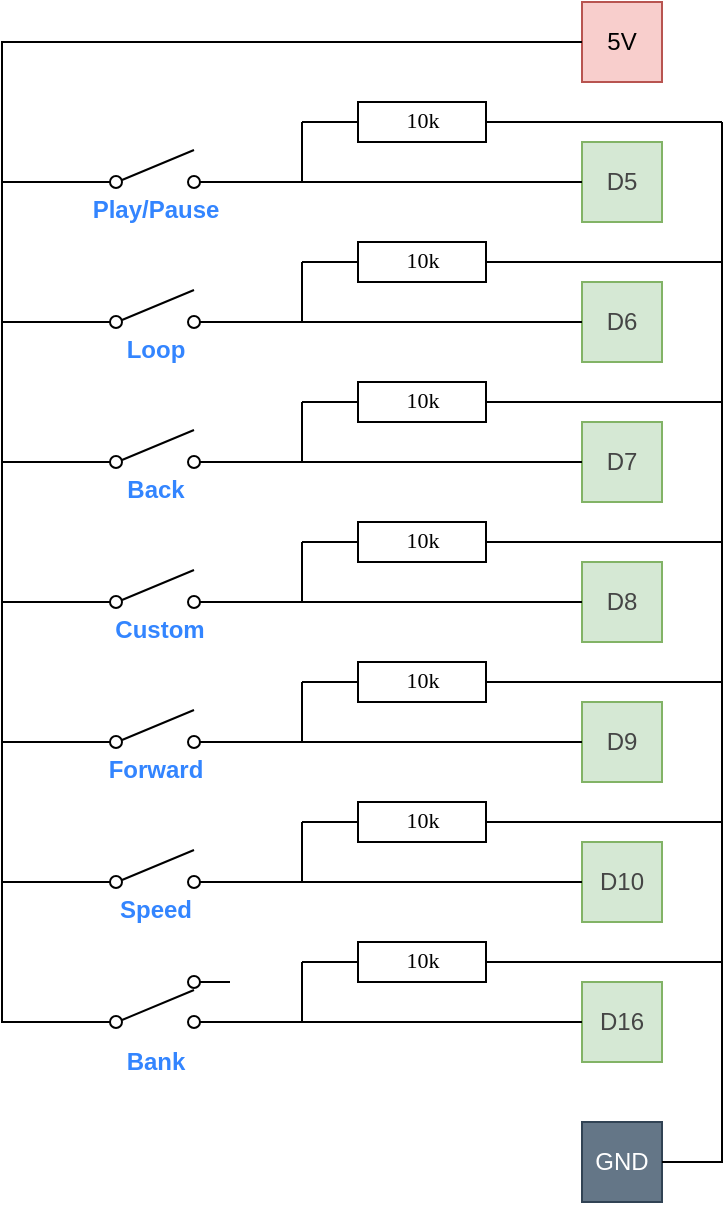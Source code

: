 <mxfile version="12.9.6" type="device"><diagram name="Page-1" id="16e2658f-23c8-b752-8be9-c03fbebb8bbe"><mxGraphModel dx="1264" dy="1094" grid="1" gridSize="10" guides="1" tooltips="1" connect="1" arrows="1" fold="1" page="1" pageScale="1" pageWidth="530" pageHeight="700" background="none" math="0" shadow="0"><root><mxCell id="0"/><mxCell id="1" parent="0"/><mxCell id="XEayLIsE3ASdq2jLto0m-1" value="D5" style="whiteSpace=wrap;html=1;aspect=fixed;fillColor=#d5e8d4;strokeColor=#82b366;rounded=0;glass=0;shadow=0;comic=0;fontColor=#454545;" parent="1" vertex="1"><mxGeometry x="350" y="120" width="40" height="40" as="geometry"/></mxCell><mxCell id="XEayLIsE3ASdq2jLto0m-2" value="D6" style="whiteSpace=wrap;html=1;aspect=fixed;fillColor=#d5e8d4;strokeColor=#82b366;rounded=0;glass=0;shadow=0;comic=0;fontColor=#454545;" parent="1" vertex="1"><mxGeometry x="350" y="190" width="40" height="40" as="geometry"/></mxCell><mxCell id="XEayLIsE3ASdq2jLto0m-3" value="D7" style="whiteSpace=wrap;html=1;aspect=fixed;fillColor=#d5e8d4;strokeColor=#82b366;rounded=0;glass=0;shadow=0;comic=0;fontColor=#454545;" parent="1" vertex="1"><mxGeometry x="350" y="260" width="40" height="40" as="geometry"/></mxCell><mxCell id="XEayLIsE3ASdq2jLto0m-4" value="D8" style="whiteSpace=wrap;html=1;aspect=fixed;fillColor=#d5e8d4;strokeColor=#82b366;rounded=0;glass=0;shadow=0;comic=0;fontColor=#454545;" parent="1" vertex="1"><mxGeometry x="350" y="330" width="40" height="40" as="geometry"/></mxCell><mxCell id="XEayLIsE3ASdq2jLto0m-5" value="D9" style="whiteSpace=wrap;html=1;aspect=fixed;fillColor=#d5e8d4;strokeColor=#82b366;rounded=0;glass=0;shadow=0;comic=0;fontColor=#454545;" parent="1" vertex="1"><mxGeometry x="350" y="400" width="40" height="40" as="geometry"/></mxCell><mxCell id="XEayLIsE3ASdq2jLto0m-7" value="" style="verticalLabelPosition=bottom;shadow=0;dashed=0;align=center;fillColor=#ffffff;html=1;verticalAlign=top;strokeWidth=1;shape=mxgraph.electrical.resistors.resistor_1;rounded=1;comic=0;labelBackgroundColor=none;fontFamily=Verdana;fontSize=12;fontColor=#000000;rotation=0;" parent="1" vertex="1"><mxGeometry x="220" y="100" width="100" height="20" as="geometry"/></mxCell><mxCell id="XEayLIsE3ASdq2jLto0m-8" value="10k" style="text;html=1;resizable=0;points=[];autosize=1;align=center;verticalAlign=top;spacingTop=-4;fontSize=11;fontFamily=Verdana" parent="1" vertex="1"><mxGeometry x="250" y="100" width="40" height="10" as="geometry"/></mxCell><mxCell id="XEayLIsE3ASdq2jLto0m-9" value="5V" style="whiteSpace=wrap;html=1;aspect=fixed;fillColor=#f8cecc;strokeColor=#b85450;rounded=0;glass=0;shadow=0;comic=0;" parent="1" vertex="1"><mxGeometry x="350" y="50" width="40" height="40" as="geometry"/></mxCell><mxCell id="XEayLIsE3ASdq2jLto0m-10" value="GND" style="whiteSpace=wrap;html=1;aspect=fixed;fillColor=#647687;strokeColor=#314354;rounded=0;glass=0;shadow=0;comic=0;fontColor=#ffffff;" parent="1" vertex="1"><mxGeometry x="350" y="610" width="40" height="40" as="geometry"/></mxCell><mxCell id="XEayLIsE3ASdq2jLto0m-11" value="" style="pointerEvents=1;verticalLabelPosition=bottom;shadow=0;dashed=0;align=center;html=1;verticalAlign=top;shape=mxgraph.electrical.electro-mechanical.simple_switch;rounded=0;glass=0;comic=0;fontColor=#454545;" parent="1" vertex="1"><mxGeometry x="99" y="404" width="75" height="19" as="geometry"/></mxCell><mxCell id="XEayLIsE3ASdq2jLto0m-13" value="Forward" style="text;html=1;strokeColor=none;fillColor=none;align=center;verticalAlign=middle;whiteSpace=wrap;rounded=0;shadow=0;glass=0;comic=0;fontColor=#3385FF;fontStyle=1" parent="1" vertex="1"><mxGeometry x="116.5" y="424" width="40" height="20" as="geometry"/></mxCell><mxCell id="XEayLIsE3ASdq2jLto0m-14" value="" style="pointerEvents=1;verticalLabelPosition=bottom;shadow=0;dashed=0;align=center;html=1;verticalAlign=top;shape=mxgraph.electrical.electro-mechanical.simple_switch;rounded=0;glass=0;comic=0;fontColor=#454545;" parent="1" vertex="1"><mxGeometry x="99" y="124" width="75" height="19" as="geometry"/></mxCell><mxCell id="XEayLIsE3ASdq2jLto0m-15" value="Play/Pause" style="text;html=1;strokeColor=none;fillColor=none;align=center;verticalAlign=middle;whiteSpace=wrap;rounded=0;shadow=0;glass=0;comic=0;fontColor=#3385FF;fontStyle=1" parent="1" vertex="1"><mxGeometry x="116.5" y="144" width="40" height="20" as="geometry"/></mxCell><mxCell id="XEayLIsE3ASdq2jLto0m-16" value="" style="pointerEvents=1;verticalLabelPosition=bottom;shadow=0;dashed=0;align=center;html=1;verticalAlign=top;shape=mxgraph.electrical.electro-mechanical.simple_switch;rounded=0;glass=0;comic=0;fontColor=#454545;" parent="1" vertex="1"><mxGeometry x="99" y="194" width="75" height="19" as="geometry"/></mxCell><mxCell id="XEayLIsE3ASdq2jLto0m-17" value="Loop" style="text;html=1;strokeColor=none;fillColor=none;align=center;verticalAlign=middle;whiteSpace=wrap;rounded=0;shadow=0;glass=0;comic=0;fontColor=#3385FF;fontStyle=1" parent="1" vertex="1"><mxGeometry x="116.5" y="214" width="40" height="20" as="geometry"/></mxCell><mxCell id="XEayLIsE3ASdq2jLto0m-18" value="" style="pointerEvents=1;verticalLabelPosition=bottom;shadow=0;dashed=0;align=center;html=1;verticalAlign=top;shape=mxgraph.electrical.electro-mechanical.simple_switch;rounded=0;glass=0;comic=0;fontColor=#454545;" parent="1" vertex="1"><mxGeometry x="99" y="264" width="75" height="19" as="geometry"/></mxCell><mxCell id="XEayLIsE3ASdq2jLto0m-19" value="Back" style="text;html=1;strokeColor=none;fillColor=none;align=center;verticalAlign=middle;whiteSpace=wrap;rounded=0;shadow=0;glass=0;comic=0;fontColor=#3385FF;fontStyle=1" parent="1" vertex="1"><mxGeometry x="116.5" y="284" width="40" height="20" as="geometry"/></mxCell><mxCell id="XEayLIsE3ASdq2jLto0m-20" value="" style="pointerEvents=1;verticalLabelPosition=bottom;shadow=0;dashed=0;align=center;html=1;verticalAlign=top;shape=mxgraph.electrical.electro-mechanical.simple_switch;rounded=0;glass=0;comic=0;fontColor=#454545;" parent="1" vertex="1"><mxGeometry x="99" y="334" width="75" height="19" as="geometry"/></mxCell><mxCell id="XEayLIsE3ASdq2jLto0m-21" value="Custom" style="text;html=1;strokeColor=none;fillColor=none;align=center;verticalAlign=middle;whiteSpace=wrap;rounded=0;shadow=0;glass=0;comic=0;fontColor=#3385FF;fontStyle=1" parent="1" vertex="1"><mxGeometry x="99" y="354" width="80" height="20" as="geometry"/></mxCell><mxCell id="XEayLIsE3ASdq2jLto0m-24" value="" style="endArrow=none;html=1;fontSize=11;fontColor=#454545;entryX=0;entryY=0.5;entryDx=0;entryDy=0;exitX=1;exitY=0.84;exitDx=0;exitDy=0;exitPerimeter=0;" parent="1" source="XEayLIsE3ASdq2jLto0m-14" target="XEayLIsE3ASdq2jLto0m-1" edge="1"><mxGeometry width="50" height="50" relative="1" as="geometry"><mxPoint x="170" y="360" as="sourcePoint"/><mxPoint x="220" y="310" as="targetPoint"/></mxGeometry></mxCell><mxCell id="XEayLIsE3ASdq2jLto0m-25" value="" style="endArrow=none;html=1;fontSize=11;fontColor=#454545;entryX=1;entryY=0.84;entryDx=0;entryDy=0;entryPerimeter=0;exitX=0;exitY=0.5;exitDx=0;exitDy=0;" parent="1" source="XEayLIsE3ASdq2jLto0m-2" target="XEayLIsE3ASdq2jLto0m-16" edge="1"><mxGeometry width="50" height="50" relative="1" as="geometry"><mxPoint x="170" y="360" as="sourcePoint"/><mxPoint x="220" y="310" as="targetPoint"/></mxGeometry></mxCell><mxCell id="XEayLIsE3ASdq2jLto0m-28" value="" style="endArrow=none;html=1;fontSize=11;fontColor=#454545;entryX=0;entryY=0.84;entryDx=0;entryDy=0;entryPerimeter=0;" parent="1" target="XEayLIsE3ASdq2jLto0m-16" edge="1"><mxGeometry width="50" height="50" relative="1" as="geometry"><mxPoint x="60" y="210" as="sourcePoint"/><mxPoint x="220" y="310" as="targetPoint"/></mxGeometry></mxCell><mxCell id="XEayLIsE3ASdq2jLto0m-29" value="" style="endArrow=none;html=1;fontSize=11;fontColor=#454545;entryX=0;entryY=0.84;entryDx=0;entryDy=0;entryPerimeter=0;" parent="1" target="XEayLIsE3ASdq2jLto0m-18" edge="1"><mxGeometry width="50" height="50" relative="1" as="geometry"><mxPoint x="60" y="280" as="sourcePoint"/><mxPoint x="220" y="310" as="targetPoint"/></mxGeometry></mxCell><mxCell id="XEayLIsE3ASdq2jLto0m-30" value="" style="endArrow=none;html=1;fontSize=11;fontColor=#454545;entryX=0;entryY=0.84;entryDx=0;entryDy=0;entryPerimeter=0;" parent="1" target="XEayLIsE3ASdq2jLto0m-20" edge="1"><mxGeometry width="50" height="50" relative="1" as="geometry"><mxPoint x="60" y="350" as="sourcePoint"/><mxPoint x="220" y="310" as="targetPoint"/></mxGeometry></mxCell><mxCell id="XEayLIsE3ASdq2jLto0m-31" value="" style="endArrow=none;html=1;fontSize=11;fontColor=#454545;exitX=0;exitY=0.84;exitDx=0;exitDy=0;exitPerimeter=0;" parent="1" source="XEayLIsE3ASdq2jLto0m-11" edge="1"><mxGeometry width="50" height="50" relative="1" as="geometry"><mxPoint x="170" y="360" as="sourcePoint"/><mxPoint x="60" y="420" as="targetPoint"/></mxGeometry></mxCell><mxCell id="XEayLIsE3ASdq2jLto0m-32" value="" style="endArrow=none;html=1;fontSize=11;fontColor=#454545;entryX=0;entryY=0.84;entryDx=0;entryDy=0;entryPerimeter=0;" parent="1" target="XEayLIsE3ASdq2jLto0m-14" edge="1"><mxGeometry width="50" height="50" relative="1" as="geometry"><mxPoint x="60" y="140" as="sourcePoint"/><mxPoint x="220" y="310" as="targetPoint"/></mxGeometry></mxCell><mxCell id="XEayLIsE3ASdq2jLto0m-34" value="" style="endArrow=none;html=1;fontSize=11;fontColor=#3385FF;" parent="1" edge="1"><mxGeometry width="50" height="50" relative="1" as="geometry"><mxPoint x="210" y="140" as="sourcePoint"/><mxPoint x="210" y="110" as="targetPoint"/></mxGeometry></mxCell><mxCell id="XEayLIsE3ASdq2jLto0m-35" value="" style="endArrow=none;html=1;fontSize=11;fontColor=#3385FF;entryX=0;entryY=0.5;entryDx=0;entryDy=0;entryPerimeter=0;" parent="1" target="XEayLIsE3ASdq2jLto0m-7" edge="1"><mxGeometry width="50" height="50" relative="1" as="geometry"><mxPoint x="210" y="110" as="sourcePoint"/><mxPoint x="220" y="310" as="targetPoint"/></mxGeometry></mxCell><mxCell id="XEayLIsE3ASdq2jLto0m-37" value="" style="endArrow=none;html=1;fontSize=11;fontColor=#3385FF;entryX=1;entryY=0.5;entryDx=0;entryDy=0;strokeColor=none;rounded=0;" parent="1" target="XEayLIsE3ASdq2jLto0m-9" edge="1"><mxGeometry width="50" height="50" relative="1" as="geometry"><mxPoint x="400" y="110" as="sourcePoint"/><mxPoint x="170" y="310" as="targetPoint"/><Array as="points"><mxPoint x="400" y="70"/></Array></mxGeometry></mxCell><mxCell id="XEayLIsE3ASdq2jLto0m-43" value="" style="verticalLabelPosition=bottom;shadow=0;dashed=0;align=center;fillColor=#ffffff;html=1;verticalAlign=top;strokeWidth=1;shape=mxgraph.electrical.resistors.resistor_1;rounded=1;comic=0;labelBackgroundColor=none;fontFamily=Verdana;fontSize=12;fontColor=#000000;rotation=0;" parent="1" vertex="1"><mxGeometry x="220" y="380" width="100" height="20" as="geometry"/></mxCell><mxCell id="XEayLIsE3ASdq2jLto0m-44" value="10k" style="text;html=1;resizable=0;points=[];autosize=1;align=center;verticalAlign=top;spacingTop=-4;fontSize=11;fontFamily=Verdana" parent="1" vertex="1"><mxGeometry x="250" y="380" width="40" height="10" as="geometry"/></mxCell><mxCell id="XEayLIsE3ASdq2jLto0m-45" value="" style="endArrow=none;html=1;fontSize=11;fontColor=#3385FF;" parent="1" edge="1"><mxGeometry width="50" height="50" relative="1" as="geometry"><mxPoint x="210" y="420" as="sourcePoint"/><mxPoint x="210" y="390" as="targetPoint"/></mxGeometry></mxCell><mxCell id="XEayLIsE3ASdq2jLto0m-46" value="" style="endArrow=none;html=1;fontSize=11;fontColor=#3385FF;entryX=0;entryY=0.5;entryDx=0;entryDy=0;entryPerimeter=0;" parent="1" target="XEayLIsE3ASdq2jLto0m-43" edge="1"><mxGeometry width="50" height="50" relative="1" as="geometry"><mxPoint x="210" y="390" as="sourcePoint"/><mxPoint x="220" y="590" as="targetPoint"/></mxGeometry></mxCell><mxCell id="XEayLIsE3ASdq2jLto0m-48" value="" style="endArrow=none;html=1;fontSize=11;fontColor=#3385FF;entryX=1;entryY=0.5;entryDx=0;entryDy=0;strokeColor=none;rounded=0;" parent="1" edge="1"><mxGeometry width="50" height="50" relative="1" as="geometry"><mxPoint x="400" y="390" as="sourcePoint"/><mxPoint x="390" y="350" as="targetPoint"/><Array as="points"><mxPoint x="400" y="350"/></Array></mxGeometry></mxCell><mxCell id="XEayLIsE3ASdq2jLto0m-49" value="" style="verticalLabelPosition=bottom;shadow=0;dashed=0;align=center;fillColor=#ffffff;html=1;verticalAlign=top;strokeWidth=1;shape=mxgraph.electrical.resistors.resistor_1;rounded=1;comic=0;labelBackgroundColor=none;fontFamily=Verdana;fontSize=12;fontColor=#000000;rotation=0;" parent="1" vertex="1"><mxGeometry x="220" y="170" width="100" height="20" as="geometry"/></mxCell><mxCell id="XEayLIsE3ASdq2jLto0m-50" value="10k" style="text;html=1;resizable=0;points=[];autosize=1;align=center;verticalAlign=top;spacingTop=-4;fontSize=11;fontFamily=Verdana" parent="1" vertex="1"><mxGeometry x="250" y="170" width="40" height="10" as="geometry"/></mxCell><mxCell id="XEayLIsE3ASdq2jLto0m-51" value="" style="endArrow=none;html=1;fontSize=11;fontColor=#3385FF;" parent="1" edge="1"><mxGeometry width="50" height="50" relative="1" as="geometry"><mxPoint x="210" y="210" as="sourcePoint"/><mxPoint x="210" y="180" as="targetPoint"/></mxGeometry></mxCell><mxCell id="XEayLIsE3ASdq2jLto0m-52" value="" style="endArrow=none;html=1;fontSize=11;fontColor=#3385FF;entryX=0;entryY=0.5;entryDx=0;entryDy=0;entryPerimeter=0;" parent="1" target="XEayLIsE3ASdq2jLto0m-49" edge="1"><mxGeometry width="50" height="50" relative="1" as="geometry"><mxPoint x="210" y="180" as="sourcePoint"/><mxPoint x="220" y="380" as="targetPoint"/></mxGeometry></mxCell><mxCell id="XEayLIsE3ASdq2jLto0m-54" value="" style="endArrow=none;html=1;fontSize=11;fontColor=#3385FF;entryX=1;entryY=0.5;entryDx=0;entryDy=0;strokeColor=none;rounded=0;" parent="1" edge="1"><mxGeometry width="50" height="50" relative="1" as="geometry"><mxPoint x="400" y="180" as="sourcePoint"/><mxPoint x="390" y="140" as="targetPoint"/><Array as="points"><mxPoint x="400" y="140"/></Array></mxGeometry></mxCell><mxCell id="XEayLIsE3ASdq2jLto0m-57" value="" style="verticalLabelPosition=bottom;shadow=0;dashed=0;align=center;fillColor=#ffffff;html=1;verticalAlign=top;strokeWidth=1;shape=mxgraph.electrical.resistors.resistor_1;rounded=1;comic=0;labelBackgroundColor=none;fontFamily=Verdana;fontSize=12;fontColor=#000000;rotation=0;" parent="1" vertex="1"><mxGeometry x="220" y="240" width="100" height="20" as="geometry"/></mxCell><mxCell id="XEayLIsE3ASdq2jLto0m-58" value="10k" style="text;html=1;resizable=0;points=[];autosize=1;align=center;verticalAlign=top;spacingTop=-4;fontSize=11;fontFamily=Verdana" parent="1" vertex="1"><mxGeometry x="250" y="240" width="40" height="10" as="geometry"/></mxCell><mxCell id="XEayLIsE3ASdq2jLto0m-59" value="" style="endArrow=none;html=1;fontSize=11;fontColor=#3385FF;" parent="1" edge="1"><mxGeometry width="50" height="50" relative="1" as="geometry"><mxPoint x="210" y="280" as="sourcePoint"/><mxPoint x="210" y="250" as="targetPoint"/></mxGeometry></mxCell><mxCell id="XEayLIsE3ASdq2jLto0m-60" value="" style="endArrow=none;html=1;fontSize=11;fontColor=#3385FF;entryX=0;entryY=0.5;entryDx=0;entryDy=0;entryPerimeter=0;" parent="1" target="XEayLIsE3ASdq2jLto0m-57" edge="1"><mxGeometry width="50" height="50" relative="1" as="geometry"><mxPoint x="210" y="250" as="sourcePoint"/><mxPoint x="220" y="450" as="targetPoint"/></mxGeometry></mxCell><mxCell id="XEayLIsE3ASdq2jLto0m-62" value="" style="endArrow=none;html=1;fontSize=11;fontColor=#3385FF;strokeColor=none;rounded=0;" parent="1" edge="1"><mxGeometry width="50" height="50" relative="1" as="geometry"><mxPoint x="400" y="250" as="sourcePoint"/><mxPoint x="410" y="180" as="targetPoint"/><Array as="points"><mxPoint x="400" y="210"/></Array></mxGeometry></mxCell><mxCell id="XEayLIsE3ASdq2jLto0m-63" value="" style="endArrow=none;html=1;fontSize=11;fontColor=#3385FF;entryX=0;entryY=0.5;entryDx=0;entryDy=0;exitX=1;exitY=0.84;exitDx=0;exitDy=0;exitPerimeter=0;" parent="1" source="XEayLIsE3ASdq2jLto0m-18" target="XEayLIsE3ASdq2jLto0m-3" edge="1"><mxGeometry width="50" height="50" relative="1" as="geometry"><mxPoint x="170" y="360" as="sourcePoint"/><mxPoint x="220" y="310" as="targetPoint"/></mxGeometry></mxCell><mxCell id="XEayLIsE3ASdq2jLto0m-64" value="" style="endArrow=none;html=1;fontSize=11;fontColor=#3385FF;entryX=0;entryY=0.5;entryDx=0;entryDy=0;exitX=1;exitY=0.84;exitDx=0;exitDy=0;exitPerimeter=0;" parent="1" source="XEayLIsE3ASdq2jLto0m-20" target="XEayLIsE3ASdq2jLto0m-4" edge="1"><mxGeometry width="50" height="50" relative="1" as="geometry"><mxPoint x="170" y="360" as="sourcePoint"/><mxPoint x="220" y="310" as="targetPoint"/></mxGeometry></mxCell><mxCell id="XEayLIsE3ASdq2jLto0m-65" value="" style="endArrow=none;html=1;fontSize=11;fontColor=#3385FF;entryX=0;entryY=0.5;entryDx=0;entryDy=0;exitX=1;exitY=0.84;exitDx=0;exitDy=0;exitPerimeter=0;" parent="1" source="XEayLIsE3ASdq2jLto0m-11" target="XEayLIsE3ASdq2jLto0m-5" edge="1"><mxGeometry width="50" height="50" relative="1" as="geometry"><mxPoint x="170" y="360" as="sourcePoint"/><mxPoint x="220" y="310" as="targetPoint"/></mxGeometry></mxCell><mxCell id="XEayLIsE3ASdq2jLto0m-72" value="" style="verticalLabelPosition=bottom;shadow=0;dashed=0;align=center;fillColor=#ffffff;html=1;verticalAlign=top;strokeWidth=1;shape=mxgraph.electrical.resistors.resistor_1;rounded=1;comic=0;labelBackgroundColor=none;fontFamily=Verdana;fontSize=12;fontColor=#000000;rotation=0;" parent="1" vertex="1"><mxGeometry x="220" y="310" width="100" height="20" as="geometry"/></mxCell><mxCell id="XEayLIsE3ASdq2jLto0m-73" value="10k" style="text;html=1;resizable=0;points=[];autosize=1;align=center;verticalAlign=top;spacingTop=-4;fontSize=11;fontFamily=Verdana" parent="1" vertex="1"><mxGeometry x="250" y="310" width="40" height="10" as="geometry"/></mxCell><mxCell id="XEayLIsE3ASdq2jLto0m-74" value="" style="endArrow=none;html=1;fontSize=11;fontColor=#3385FF;" parent="1" edge="1"><mxGeometry width="50" height="50" relative="1" as="geometry"><mxPoint x="210" y="350" as="sourcePoint"/><mxPoint x="210" y="320" as="targetPoint"/></mxGeometry></mxCell><mxCell id="XEayLIsE3ASdq2jLto0m-75" value="" style="endArrow=none;html=1;fontSize=11;fontColor=#3385FF;entryX=0;entryY=0.5;entryDx=0;entryDy=0;entryPerimeter=0;" parent="1" target="XEayLIsE3ASdq2jLto0m-72" edge="1"><mxGeometry width="50" height="50" relative="1" as="geometry"><mxPoint x="210" y="320" as="sourcePoint"/><mxPoint x="220" y="520" as="targetPoint"/></mxGeometry></mxCell><mxCell id="XEayLIsE3ASdq2jLto0m-77" value="" style="endArrow=none;html=1;fontSize=11;fontColor=#3385FF;entryX=1;entryY=0.5;entryDx=0;entryDy=0;strokeColor=none;rounded=0;" parent="1" edge="1"><mxGeometry width="50" height="50" relative="1" as="geometry"><mxPoint x="400" y="320" as="sourcePoint"/><mxPoint x="390" y="280" as="targetPoint"/><Array as="points"><mxPoint x="400" y="280"/></Array></mxGeometry></mxCell><mxCell id="HdOrSt9mUNWdkk8fe8So-1" value="" style="endArrow=none;html=1;entryX=0;entryY=0.5;entryDx=0;entryDy=0;rounded=0;" parent="1" target="XEayLIsE3ASdq2jLto0m-9" edge="1"><mxGeometry width="50" height="50" relative="1" as="geometry"><mxPoint x="60" y="420" as="sourcePoint"/><mxPoint x="290" y="510" as="targetPoint"/><Array as="points"><mxPoint x="60" y="70"/></Array></mxGeometry></mxCell><mxCell id="HdOrSt9mUNWdkk8fe8So-2" value="" style="endArrow=none;html=1;entryX=1;entryY=0.5;entryDx=0;entryDy=0;entryPerimeter=0;" parent="1" target="XEayLIsE3ASdq2jLto0m-43" edge="1"><mxGeometry width="50" height="50" relative="1" as="geometry"><mxPoint x="420" y="390" as="sourcePoint"/><mxPoint x="290" y="510" as="targetPoint"/></mxGeometry></mxCell><mxCell id="HdOrSt9mUNWdkk8fe8So-3" value="" style="endArrow=none;html=1;entryX=1;entryY=0.5;entryDx=0;entryDy=0;rounded=0;" parent="1" target="XEayLIsE3ASdq2jLto0m-10" edge="1"><mxGeometry width="50" height="50" relative="1" as="geometry"><mxPoint x="420" y="390" as="sourcePoint"/><mxPoint x="240" y="510" as="targetPoint"/><Array as="points"><mxPoint x="420" y="490"/><mxPoint x="420" y="630"/></Array></mxGeometry></mxCell><mxCell id="HdOrSt9mUNWdkk8fe8So-4" value="" style="endArrow=none;html=1;entryX=1;entryY=0.5;entryDx=0;entryDy=0;entryPerimeter=0;" parent="1" target="XEayLIsE3ASdq2jLto0m-72" edge="1"><mxGeometry width="50" height="50" relative="1" as="geometry"><mxPoint x="420" y="320" as="sourcePoint"/><mxPoint x="290" y="530" as="targetPoint"/></mxGeometry></mxCell><mxCell id="HdOrSt9mUNWdkk8fe8So-5" value="" style="endArrow=none;html=1;exitX=1;exitY=0.5;exitDx=0;exitDy=0;exitPerimeter=0;" parent="1" source="XEayLIsE3ASdq2jLto0m-57" edge="1"><mxGeometry width="50" height="50" relative="1" as="geometry"><mxPoint x="240" y="580" as="sourcePoint"/><mxPoint x="420" y="250" as="targetPoint"/></mxGeometry></mxCell><mxCell id="HdOrSt9mUNWdkk8fe8So-6" value="" style="endArrow=none;html=1;entryX=1;entryY=0.5;entryDx=0;entryDy=0;entryPerimeter=0;" parent="1" target="XEayLIsE3ASdq2jLto0m-49" edge="1"><mxGeometry width="50" height="50" relative="1" as="geometry"><mxPoint x="420" y="180" as="sourcePoint"/><mxPoint x="290" y="530" as="targetPoint"/></mxGeometry></mxCell><mxCell id="HdOrSt9mUNWdkk8fe8So-7" value="" style="endArrow=none;html=1;entryX=1;entryY=0.5;entryDx=0;entryDy=0;entryPerimeter=0;" parent="1" target="XEayLIsE3ASdq2jLto0m-7" edge="1"><mxGeometry width="50" height="50" relative="1" as="geometry"><mxPoint x="420" y="110" as="sourcePoint"/><mxPoint x="290" y="530" as="targetPoint"/></mxGeometry></mxCell><mxCell id="HdOrSt9mUNWdkk8fe8So-8" value="" style="endArrow=none;html=1;" parent="1" edge="1"><mxGeometry width="50" height="50" relative="1" as="geometry"><mxPoint x="420" y="390" as="sourcePoint"/><mxPoint x="420" y="110" as="targetPoint"/></mxGeometry></mxCell><mxCell id="rsuDBxgtA2EJkOeCoiPp-1" value="D10" style="whiteSpace=wrap;html=1;aspect=fixed;fillColor=#d5e8d4;strokeColor=#82b366;rounded=0;glass=0;shadow=0;comic=0;fontColor=#454545;" parent="1" vertex="1"><mxGeometry x="350" y="470" width="40" height="40" as="geometry"/></mxCell><mxCell id="rsuDBxgtA2EJkOeCoiPp-2" value="D16" style="whiteSpace=wrap;html=1;aspect=fixed;fillColor=#d5e8d4;strokeColor=#82b366;rounded=0;glass=0;shadow=0;comic=0;fontColor=#454545;" parent="1" vertex="1"><mxGeometry x="350" y="540" width="40" height="40" as="geometry"/></mxCell><mxCell id="rsuDBxgtA2EJkOeCoiPp-3" value="" style="pointerEvents=1;verticalLabelPosition=bottom;shadow=0;dashed=0;align=center;html=1;verticalAlign=top;shape=mxgraph.electrical.electro-mechanical.simple_switch;rounded=0;glass=0;comic=0;fontColor=#454545;" parent="1" vertex="1"><mxGeometry x="99" y="474" width="75" height="19" as="geometry"/></mxCell><mxCell id="rsuDBxgtA2EJkOeCoiPp-4" value="Speed" style="text;html=1;strokeColor=none;fillColor=none;align=center;verticalAlign=middle;whiteSpace=wrap;rounded=0;shadow=0;glass=0;comic=0;fontColor=#3385FF;fontStyle=1" parent="1" vertex="1"><mxGeometry x="116.5" y="494" width="40" height="20" as="geometry"/></mxCell><mxCell id="rsuDBxgtA2EJkOeCoiPp-6" value="" style="endArrow=none;html=1;fontSize=11;fontColor=#3385FF;entryX=0;entryY=0.5;entryDx=0;entryDy=0;entryPerimeter=0;" parent="1" edge="1"><mxGeometry width="50" height="50" relative="1" as="geometry"><mxPoint x="210" y="460" as="sourcePoint"/><mxPoint x="220" y="460" as="targetPoint"/></mxGeometry></mxCell><mxCell id="rsuDBxgtA2EJkOeCoiPp-7" value="" style="endArrow=none;html=1;fontSize=11;fontColor=#3385FF;entryX=0;entryY=0.5;entryDx=0;entryDy=0;exitX=1;exitY=0.84;exitDx=0;exitDy=0;exitPerimeter=0;" parent="1" source="rsuDBxgtA2EJkOeCoiPp-3" edge="1"><mxGeometry width="50" height="50" relative="1" as="geometry"><mxPoint x="170" y="430" as="sourcePoint"/><mxPoint x="350" y="490" as="targetPoint"/></mxGeometry></mxCell><mxCell id="rsuDBxgtA2EJkOeCoiPp-8" value="" style="endArrow=none;html=1;entryX=1;entryY=0.5;entryDx=0;entryDy=0;entryPerimeter=0;" parent="1" edge="1"><mxGeometry width="50" height="50" relative="1" as="geometry"><mxPoint x="420" y="460" as="sourcePoint"/><mxPoint x="320" y="460" as="targetPoint"/></mxGeometry></mxCell><mxCell id="rsuDBxgtA2EJkOeCoiPp-9" value="" style="verticalLabelPosition=bottom;shadow=0;dashed=0;align=center;fillColor=#ffffff;html=1;verticalAlign=top;strokeWidth=1;shape=mxgraph.electrical.resistors.resistor_1;rounded=1;comic=0;labelBackgroundColor=none;fontFamily=Verdana;fontSize=12;fontColor=#000000;rotation=0;" parent="1" vertex="1"><mxGeometry x="220" y="450" width="100" height="20" as="geometry"/></mxCell><mxCell id="rsuDBxgtA2EJkOeCoiPp-5" value="10k" style="text;html=1;resizable=0;points=[];autosize=1;align=center;verticalAlign=top;spacingTop=-4;fontSize=11;fontFamily=Verdana" parent="1" vertex="1"><mxGeometry x="250" y="450" width="40" height="10" as="geometry"/></mxCell><mxCell id="rsuDBxgtA2EJkOeCoiPp-10" value="" style="endArrow=none;html=1;" parent="1" edge="1"><mxGeometry width="50" height="50" relative="1" as="geometry"><mxPoint x="210" y="490" as="sourcePoint"/><mxPoint x="210" y="460" as="targetPoint"/></mxGeometry></mxCell><mxCell id="rsuDBxgtA2EJkOeCoiPp-11" value="" style="endArrow=none;html=1;exitX=0;exitY=0.84;exitDx=0;exitDy=0;exitPerimeter=0;rounded=0;" parent="1" source="rsuDBxgtA2EJkOeCoiPp-3" edge="1"><mxGeometry width="50" height="50" relative="1" as="geometry"><mxPoint x="240" y="560" as="sourcePoint"/><mxPoint x="60" y="420" as="targetPoint"/><Array as="points"><mxPoint x="60" y="490"/></Array></mxGeometry></mxCell><mxCell id="rsuDBxgtA2EJkOeCoiPp-12" value="" style="pointerEvents=1;verticalLabelPosition=bottom;shadow=0;dashed=0;align=center;html=1;verticalAlign=top;shape=mxgraph.electrical.electro-mechanical.2-way_switch;" parent="1" vertex="1"><mxGeometry x="99" y="537" width="75" height="26" as="geometry"/></mxCell><mxCell id="rsuDBxgtA2EJkOeCoiPp-14" value="" style="endArrow=none;html=1;exitX=1;exitY=0.885;exitDx=0;exitDy=0;exitPerimeter=0;entryX=0;entryY=0.5;entryDx=0;entryDy=0;" parent="1" source="rsuDBxgtA2EJkOeCoiPp-12" target="rsuDBxgtA2EJkOeCoiPp-2" edge="1"><mxGeometry width="50" height="50" relative="1" as="geometry"><mxPoint x="240" y="560" as="sourcePoint"/><mxPoint x="290" y="510" as="targetPoint"/></mxGeometry></mxCell><mxCell id="rsuDBxgtA2EJkOeCoiPp-15" value="" style="endArrow=none;html=1;exitX=0;exitY=0.885;exitDx=0;exitDy=0;exitPerimeter=0;rounded=0;" parent="1" source="rsuDBxgtA2EJkOeCoiPp-12" edge="1"><mxGeometry width="50" height="50" relative="1" as="geometry"><mxPoint x="240" y="560" as="sourcePoint"/><mxPoint x="60" y="490" as="targetPoint"/><Array as="points"><mxPoint x="60" y="560"/></Array></mxGeometry></mxCell><mxCell id="rsuDBxgtA2EJkOeCoiPp-16" value="Bank" style="text;html=1;strokeColor=none;fillColor=none;align=center;verticalAlign=middle;whiteSpace=wrap;rounded=0;shadow=0;glass=0;comic=0;fontColor=#3385FF;fontStyle=1" parent="1" vertex="1"><mxGeometry x="116.5" y="570" width="40" height="20" as="geometry"/></mxCell><mxCell id="rsuDBxgtA2EJkOeCoiPp-17" value="" style="endArrow=none;html=1;fontSize=11;fontColor=#3385FF;entryX=0;entryY=0.5;entryDx=0;entryDy=0;entryPerimeter=0;" parent="1" edge="1"><mxGeometry width="50" height="50" relative="1" as="geometry"><mxPoint x="210" y="530" as="sourcePoint"/><mxPoint x="220" y="530" as="targetPoint"/></mxGeometry></mxCell><mxCell id="rsuDBxgtA2EJkOeCoiPp-18" value="" style="endArrow=none;html=1;entryX=1;entryY=0.5;entryDx=0;entryDy=0;entryPerimeter=0;" parent="1" edge="1"><mxGeometry width="50" height="50" relative="1" as="geometry"><mxPoint x="420" y="530" as="sourcePoint"/><mxPoint x="320" y="530" as="targetPoint"/></mxGeometry></mxCell><mxCell id="rsuDBxgtA2EJkOeCoiPp-19" value="" style="verticalLabelPosition=bottom;shadow=0;dashed=0;align=center;fillColor=#ffffff;html=1;verticalAlign=top;strokeWidth=1;shape=mxgraph.electrical.resistors.resistor_1;rounded=1;comic=0;labelBackgroundColor=none;fontFamily=Verdana;fontSize=12;fontColor=#000000;rotation=0;" parent="1" vertex="1"><mxGeometry x="220" y="520" width="100" height="20" as="geometry"/></mxCell><mxCell id="rsuDBxgtA2EJkOeCoiPp-20" value="10k" style="text;html=1;resizable=0;points=[];autosize=1;align=center;verticalAlign=top;spacingTop=-4;fontSize=11;fontFamily=Verdana" parent="1" vertex="1"><mxGeometry x="250" y="520" width="40" height="10" as="geometry"/></mxCell><mxCell id="rsuDBxgtA2EJkOeCoiPp-21" value="" style="endArrow=none;html=1;" parent="1" edge="1"><mxGeometry width="50" height="50" relative="1" as="geometry"><mxPoint x="210" y="560" as="sourcePoint"/><mxPoint x="210" y="530" as="targetPoint"/></mxGeometry></mxCell></root></mxGraphModel></diagram></mxfile>
